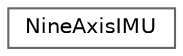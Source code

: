 digraph "Graphical Class Hierarchy"
{
 // LATEX_PDF_SIZE
  bgcolor="transparent";
  edge [fontname=Helvetica,fontsize=10,labelfontname=Helvetica,labelfontsize=10];
  node [fontname=Helvetica,fontsize=10,shape=box,height=0.2,width=0.4];
  rankdir="LR";
  Node0 [label="NineAxisIMU",height=0.2,width=0.4,color="grey40", fillcolor="white", style="filled",URL="$classNineAxisIMU.html",tooltip=" "];
}
